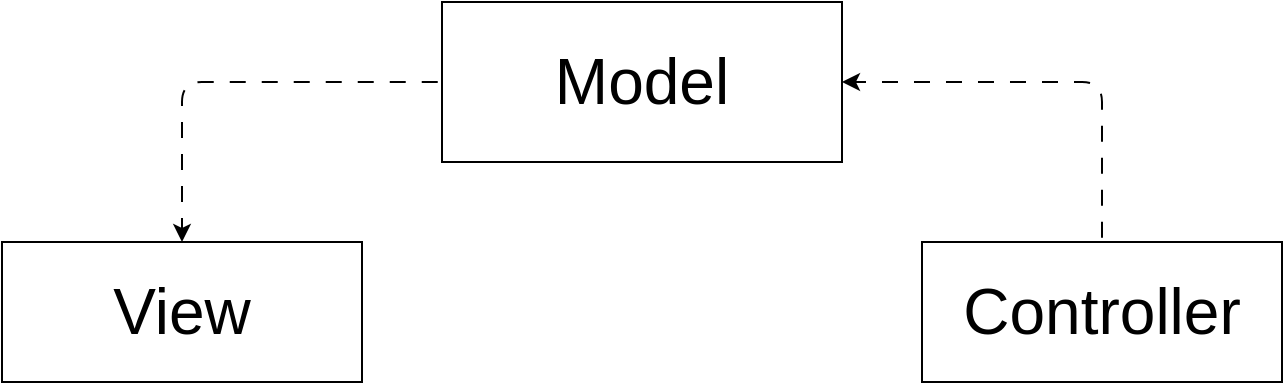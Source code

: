 <mxfile>
    <diagram id="xUnm0W8A4EWXdJl4fR3d" name="Page-1">
        <mxGraphModel dx="732" dy="829" grid="1" gridSize="10" guides="1" tooltips="1" connect="1" arrows="1" fold="1" page="1" pageScale="1" pageWidth="850" pageHeight="1100" math="0" shadow="0">
            <root>
                <mxCell id="0"/>
                <mxCell id="1" parent="0"/>
                <mxCell id="12" style="edgeStyle=none;html=1;fontSize=32;entryX=0.5;entryY=0;entryDx=0;entryDy=0;flowAnimation=1;" edge="1" parent="1" source="2" target="7">
                    <mxGeometry relative="1" as="geometry">
                        <mxPoint x="270" y="190" as="targetPoint"/>
                        <Array as="points">
                            <mxPoint x="270" y="120"/>
                        </Array>
                    </mxGeometry>
                </mxCell>
                <mxCell id="2" value="Model" style="rounded=0;whiteSpace=wrap;html=1;fontSize=32;" vertex="1" parent="1">
                    <mxGeometry x="400" y="80" width="200" height="80" as="geometry"/>
                </mxCell>
                <mxCell id="10" style="edgeStyle=none;html=1;fontSize=32;entryX=1;entryY=0.5;entryDx=0;entryDy=0;flowAnimation=1;" edge="1" parent="1" source="5" target="2">
                    <mxGeometry relative="1" as="geometry">
                        <mxPoint x="730" y="120" as="targetPoint"/>
                        <Array as="points">
                            <mxPoint x="730" y="120"/>
                        </Array>
                    </mxGeometry>
                </mxCell>
                <mxCell id="5" value="Controller" style="rounded=0;whiteSpace=wrap;html=1;fontSize=32;" vertex="1" parent="1">
                    <mxGeometry x="640" y="200" width="180" height="70" as="geometry"/>
                </mxCell>
                <mxCell id="7" value="View" style="rounded=0;whiteSpace=wrap;html=1;fontSize=32;" vertex="1" parent="1">
                    <mxGeometry x="180" y="200" width="180" height="70" as="geometry"/>
                </mxCell>
            </root>
        </mxGraphModel>
    </diagram>
</mxfile>